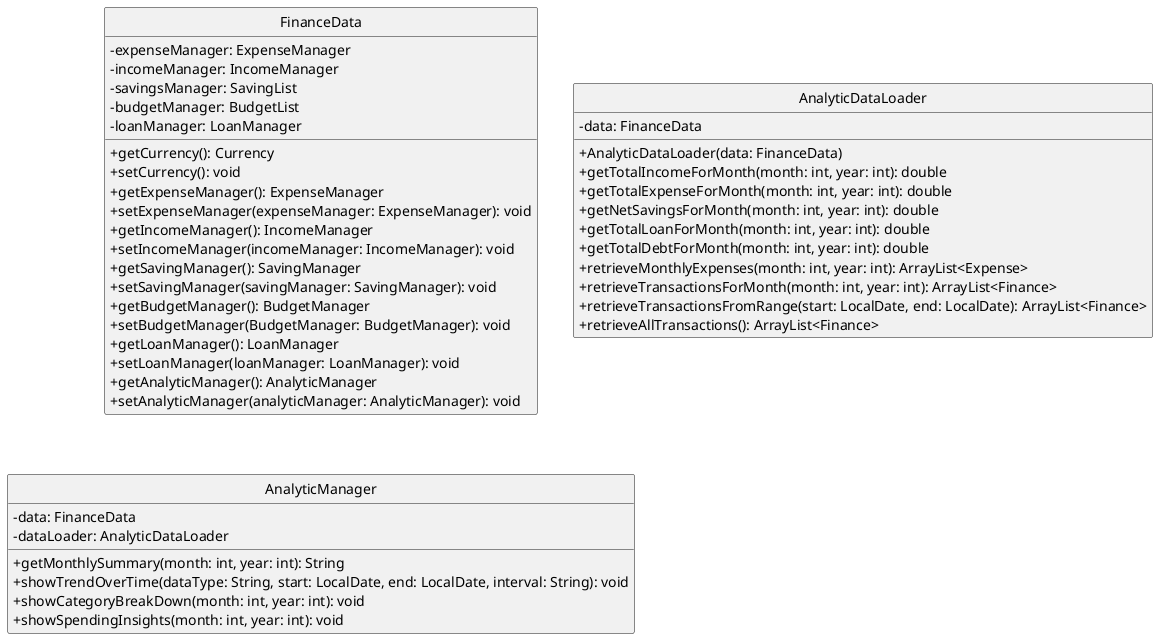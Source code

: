@startuml
hide circle
skinparam classAttributeIconSize 0

class FinanceData {
  -expenseManager: ExpenseManager
  -incomeManager: IncomeManager
  -savingsManager: SavingList
  -budgetManager: BudgetList
  -loanManager: LoanManager
  +getCurrency(): Currency
  +setCurrency(): void
  +getExpenseManager(): ExpenseManager
  +setExpenseManager(expenseManager: ExpenseManager): void
  +getIncomeManager(): IncomeManager
  +setIncomeManager(incomeManager: IncomeManager): void
  +getSavingManager(): SavingManager
  +setSavingManager(savingManager: SavingManager): void
  +getBudgetManager(): BudgetManager
  +setBudgetManager(BudgetManager: BudgetManager): void
  +getLoanManager(): LoanManager
  +setLoanManager(loanManager: LoanManager): void
  +getAnalyticManager(): AnalyticManager
  +setAnalyticManager(analyticManager: AnalyticManager): void
}

class AnalyticDataLoader {
  -data: FinanceData
  +AnalyticDataLoader(data: FinanceData)
  +getTotalIncomeForMonth(month: int, year: int): double
  +getTotalExpenseForMonth(month: int, year: int): double
  +getNetSavingsForMonth(month: int, year: int): double
  +getTotalLoanForMonth(month: int, year: int): double
  +getTotalDebtForMonth(month: int, year: int): double
  +retrieveMonthlyExpenses(month: int, year: int): ArrayList<Expense>
  +retrieveTransactionsForMonth(month: int, year: int): ArrayList<Finance>
  +retrieveTransactionsFromRange(start: LocalDate, end: LocalDate): ArrayList<Finance>
  +retrieveAllTransactions(): ArrayList<Finance>
}

class AnalyticManager {
  -data: FinanceData
  -dataLoader: AnalyticDataLoader
  +getMonthlySummary(month: int, year: int): String
  +showTrendOverTime(dataType: String, start: LocalDate, end: LocalDate, interval: String): void
  +showCategoryBreakDown(month: int, year: int): void
  +showSpendingInsights(month: int, year: int): void
}

@enduml
